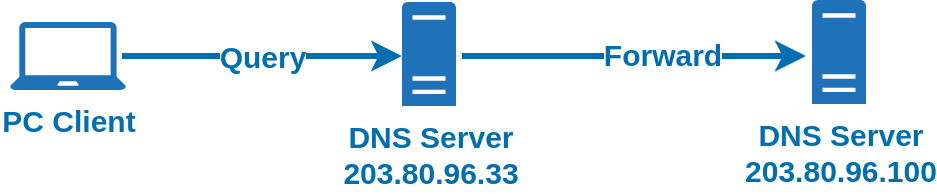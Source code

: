 <mxfile version="15.0.6" type="github">
  <diagram id="qgfwTgc8J1ceRvrJW_r9" name="Page-1">
    <mxGraphModel dx="1422" dy="828" grid="0" gridSize="1" guides="1" tooltips="1" connect="1" arrows="1" fold="1" page="1" pageScale="1" pageWidth="1200" pageHeight="1920" background="#FFFFFF" math="0" shadow="0">
      <root>
        <mxCell id="0" />
        <mxCell id="1" parent="0" />
        <mxCell id="RxgWvyqrx6Sn8ADDrMQa-3" value="&lt;b&gt;&lt;font style=&quot;font-size: 15px&quot; color=&quot;#006eaf&quot;&gt;Query&lt;/font&gt;&lt;/b&gt;" style="edgeStyle=orthogonalEdgeStyle;rounded=0;orthogonalLoop=1;jettySize=auto;html=1;fillColor=#1ba1e2;strokeWidth=3;strokeColor=#006EAF;" parent="1" edge="1">
          <mxGeometry relative="1" as="geometry">
            <mxPoint x="450" y="164" as="sourcePoint" />
            <mxPoint x="590" y="164" as="targetPoint" />
          </mxGeometry>
        </mxCell>
        <mxCell id="RxgWvyqrx6Sn8ADDrMQa-5" style="edgeStyle=orthogonalEdgeStyle;rounded=0;orthogonalLoop=1;jettySize=auto;html=1;entryX=0;entryY=0.5;entryDx=0;entryDy=0;entryPerimeter=0;strokeWidth=3;fillColor=#0050ef;strokeColor=#006EAF;" parent="1" edge="1">
          <mxGeometry relative="1" as="geometry">
            <mxPoint x="620" y="164" as="sourcePoint" />
            <mxPoint x="792" y="164" as="targetPoint" />
          </mxGeometry>
        </mxCell>
        <mxCell id="RxgWvyqrx6Sn8ADDrMQa-6" value="&lt;font style=&quot;font-size: 15px&quot; color=&quot;#006eaf&quot;&gt;&lt;b&gt;Forward&lt;/b&gt;&lt;/font&gt;" style="edgeLabel;html=1;align=center;verticalAlign=middle;resizable=0;points=[];" parent="RxgWvyqrx6Sn8ADDrMQa-5" vertex="1" connectable="0">
          <mxGeometry x="0.163" y="1" relative="1" as="geometry">
            <mxPoint as="offset" />
          </mxGeometry>
        </mxCell>
        <mxCell id="RxgWvyqrx6Sn8ADDrMQa-13" value="&lt;font style=&quot;font-size: 15px&quot; color=&quot;#006eaf&quot;&gt;&lt;b&gt;PC Client&lt;/b&gt;&lt;/font&gt;" style="pointerEvents=1;shadow=0;dashed=0;html=1;strokeColor=none;labelPosition=center;verticalLabelPosition=bottom;verticalAlign=top;outlineConnect=0;align=center;shape=mxgraph.office.devices.laptop;fillColor=#2072B8;" parent="1" vertex="1">
          <mxGeometry x="394" y="147" width="58" height="34" as="geometry" />
        </mxCell>
        <mxCell id="RxgWvyqrx6Sn8ADDrMQa-14" value="&lt;b style=&quot;font-size: 15px&quot;&gt;&lt;font&gt;DNS Server&lt;br&gt;203.80.96.100&lt;/font&gt;&lt;/b&gt;" style="pointerEvents=1;shadow=0;dashed=0;html=1;strokeColor=none;labelPosition=center;verticalLabelPosition=bottom;verticalAlign=top;outlineConnect=0;align=center;shape=mxgraph.office.servers.physical_host;fillColor=#2072B8;fontColor=#006EAF;" parent="1" vertex="1">
          <mxGeometry x="795" y="136" width="27" height="52" as="geometry" />
        </mxCell>
        <mxCell id="RxgWvyqrx6Sn8ADDrMQa-15" value="&lt;b style=&quot;font-size: 15px&quot;&gt;&lt;font&gt;DNS Server&lt;br&gt;203.80.96.33&lt;/font&gt;&lt;/b&gt;" style="pointerEvents=1;shadow=0;dashed=0;html=1;strokeColor=none;labelPosition=center;verticalLabelPosition=bottom;verticalAlign=top;outlineConnect=0;align=center;shape=mxgraph.office.servers.physical_host;fillColor=#2072B8;fontColor=#006EAF;" parent="1" vertex="1">
          <mxGeometry x="590" y="137" width="27" height="52" as="geometry" />
        </mxCell>
      </root>
    </mxGraphModel>
  </diagram>
</mxfile>
